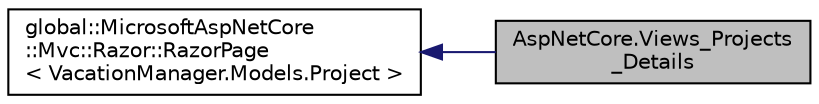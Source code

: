 digraph "AspNetCore.Views_Projects_Details"
{
 // LATEX_PDF_SIZE
  edge [fontname="Helvetica",fontsize="10",labelfontname="Helvetica",labelfontsize="10"];
  node [fontname="Helvetica",fontsize="10",shape=record];
  rankdir="LR";
  Node1 [label="AspNetCore.Views_Projects\l_Details",height=0.2,width=0.4,color="black", fillcolor="grey75", style="filled", fontcolor="black",tooltip=" "];
  Node2 -> Node1 [dir="back",color="midnightblue",fontsize="10",style="solid",fontname="Helvetica"];
  Node2 [label="global::MicrosoftAspNetCore\l::Mvc::Razor::RazorPage\l\< VacationManager.Models.Project \>",height=0.2,width=0.4,color="black", fillcolor="white", style="filled",tooltip=" "];
}
